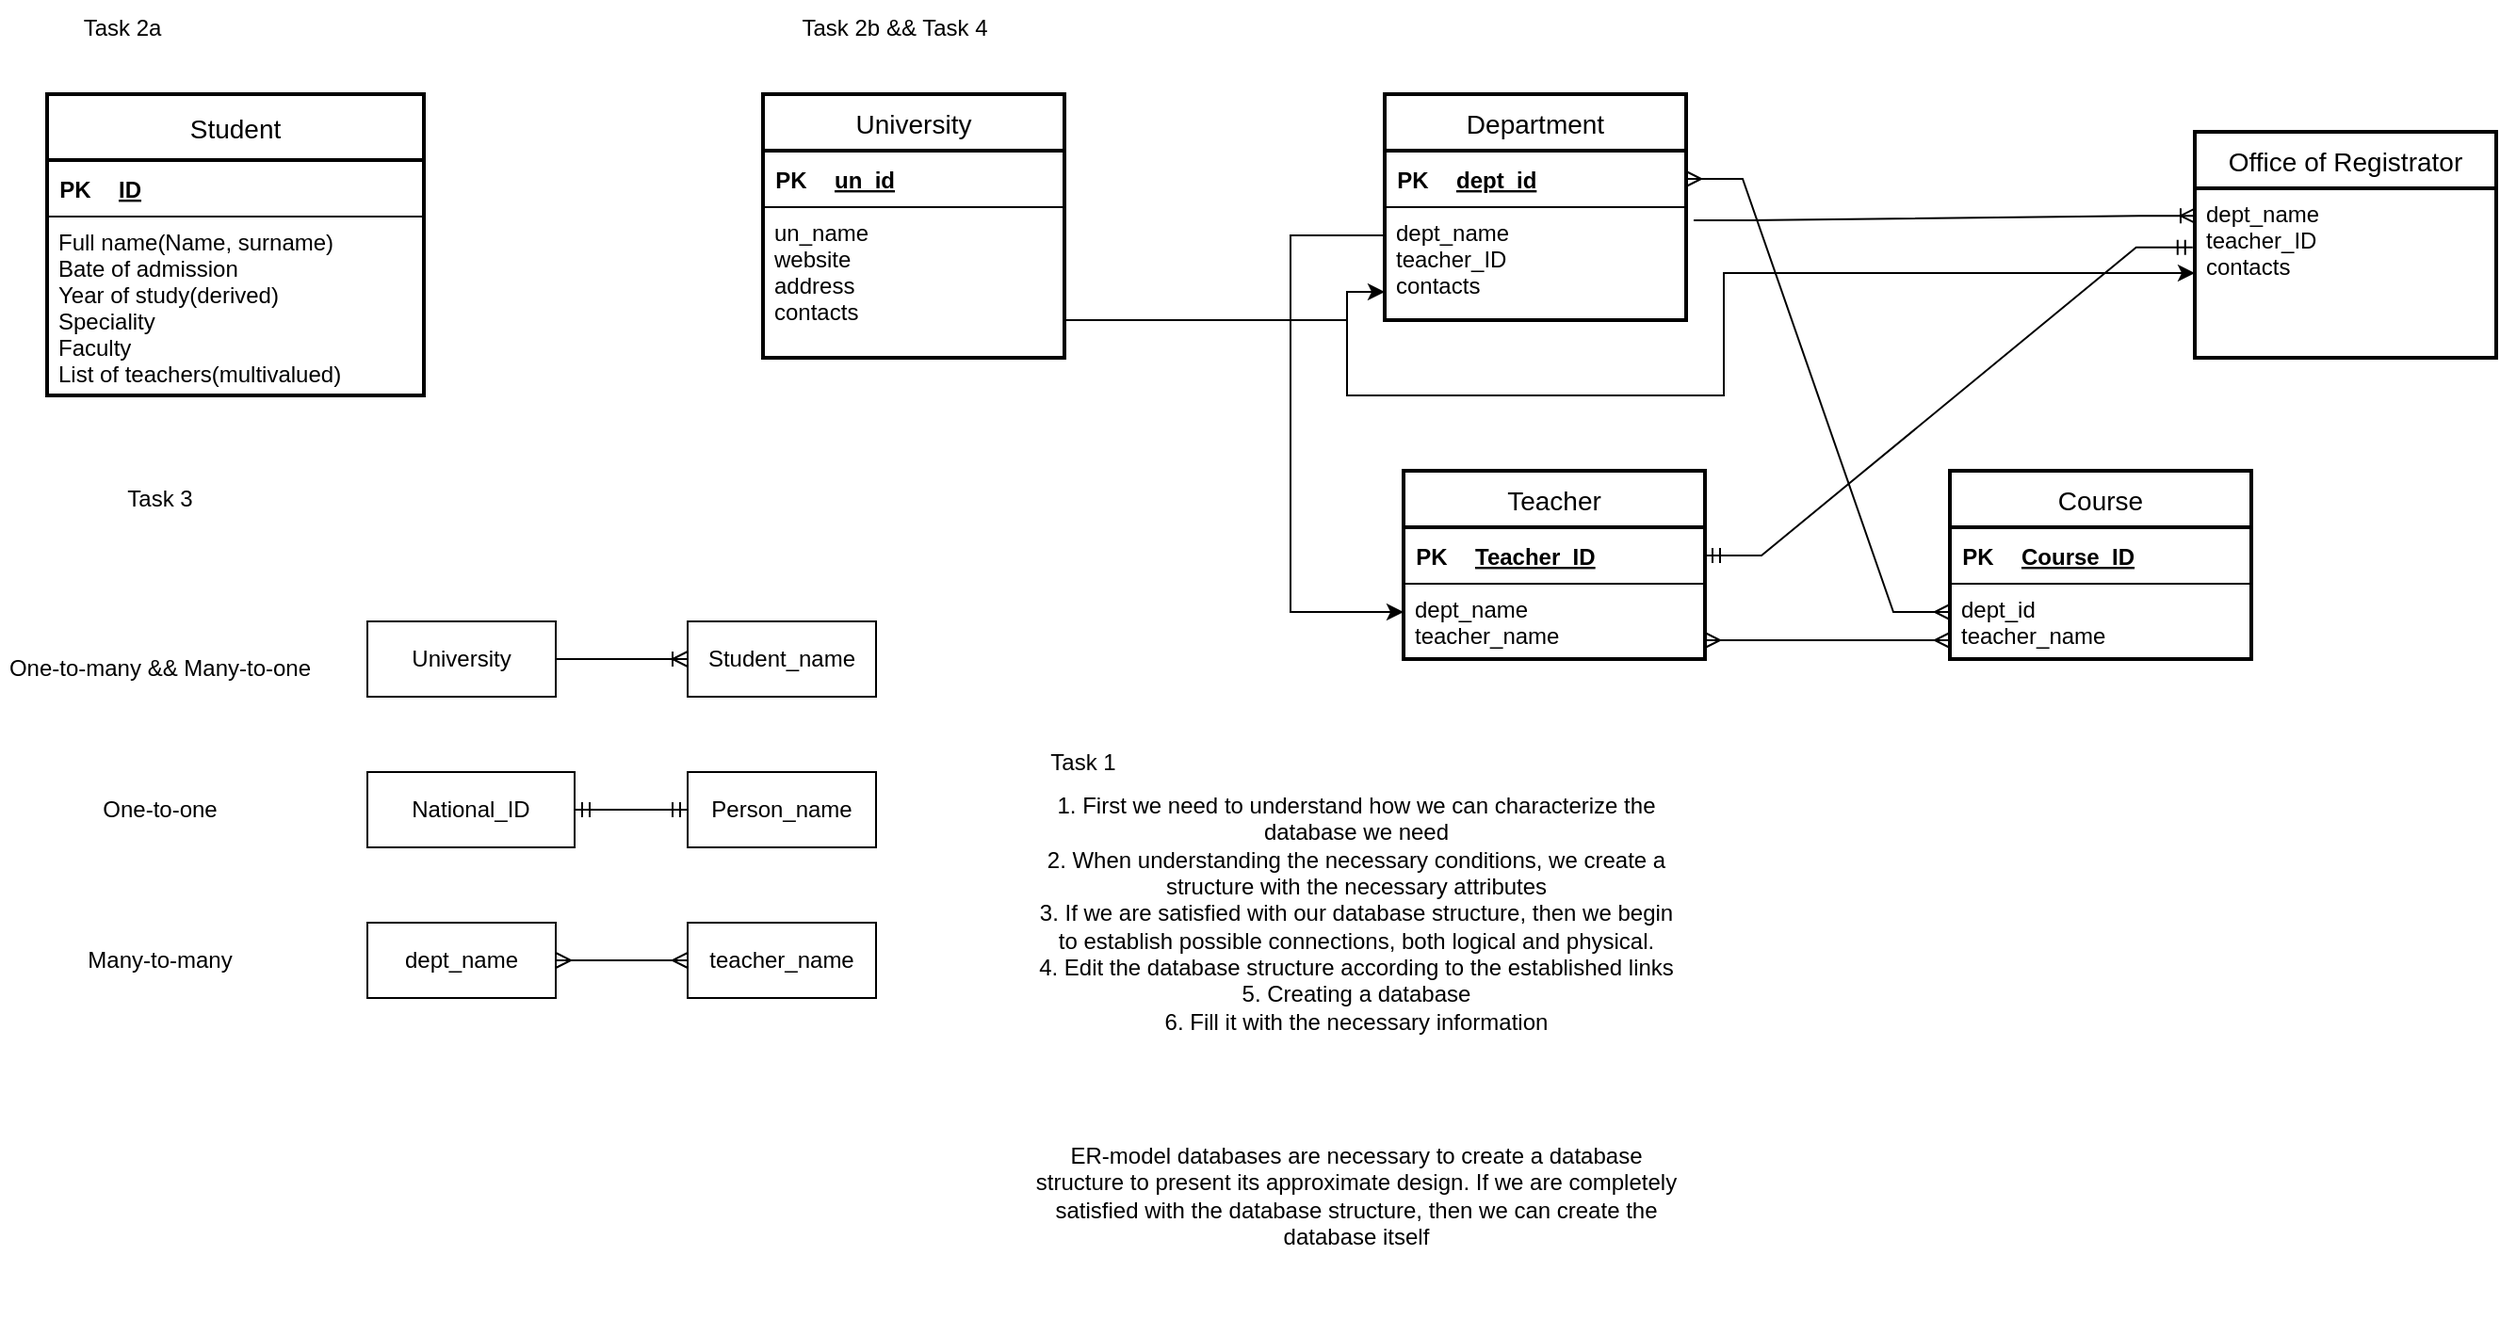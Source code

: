 <mxfile version="15.5.2" type="device"><diagram id="Ve6BQn9L8IHjh_nFwxVP" name="Page-1"><mxGraphModel dx="1483" dy="821" grid="1" gridSize="10" guides="1" tooltips="1" connect="1" arrows="1" fold="1" page="1" pageScale="1" pageWidth="827" pageHeight="1169" math="0" shadow="0"><root><mxCell id="0"/><mxCell id="1" parent="0"/><mxCell id="OKURAn08IgVgDn2FkXh5-15" value="Student" style="swimlane;childLayout=stackLayout;horizontal=1;startSize=35;horizontalStack=0;rounded=0;fontSize=14;fontStyle=0;strokeWidth=2;resizeParent=0;resizeLast=1;shadow=0;dashed=0;align=center;swimlaneLine=1;labelBackgroundColor=none;" parent="1" vertex="1"><mxGeometry x="40" y="80" width="200" height="160" as="geometry"/></mxCell><mxCell id="OKURAn08IgVgDn2FkXh5-39" value="" style="shape=table;startSize=0;container=1;collapsible=1;childLayout=tableLayout;fixedRows=1;rowLines=0;fontStyle=0;align=center;resizeLast=1;strokeColor=none;fillColor=none;rounded=0;labelBackgroundColor=none;" parent="OKURAn08IgVgDn2FkXh5-15" vertex="1"><mxGeometry y="35" width="200" height="30" as="geometry"/></mxCell><mxCell id="OKURAn08IgVgDn2FkXh5-40" value="" style="shape=partialRectangle;collapsible=0;dropTarget=0;pointerEvents=0;fillColor=none;top=0;left=0;bottom=1;right=0;points=[[0,0.5],[1,0.5]];portConstraint=eastwest;rounded=0;labelBackgroundColor=none;" parent="OKURAn08IgVgDn2FkXh5-39" vertex="1"><mxGeometry width="200" height="30" as="geometry"/></mxCell><mxCell id="OKURAn08IgVgDn2FkXh5-41" value="PK" style="shape=partialRectangle;connectable=0;fillColor=none;top=0;left=0;bottom=0;right=0;fontStyle=1;overflow=hidden;rounded=0;labelBackgroundColor=none;" parent="OKURAn08IgVgDn2FkXh5-40" vertex="1"><mxGeometry width="30" height="30" as="geometry"><mxRectangle width="30" height="30" as="alternateBounds"/></mxGeometry></mxCell><mxCell id="OKURAn08IgVgDn2FkXh5-42" value="ID" style="shape=partialRectangle;connectable=0;fillColor=none;top=0;left=0;bottom=0;right=0;align=left;spacingLeft=6;fontStyle=5;overflow=hidden;rounded=0;labelBackgroundColor=none;" parent="OKURAn08IgVgDn2FkXh5-40" vertex="1"><mxGeometry x="30" width="170" height="30" as="geometry"><mxRectangle width="170" height="30" as="alternateBounds"/></mxGeometry></mxCell><mxCell id="OKURAn08IgVgDn2FkXh5-16" value="Full name(Name, surname)&#10;Вate of admission&#10;Year of study(derived)&#10;Speciality&#10;Faculty&#10;List of teachers(multivalued)&#10;" style="align=left;strokeColor=none;fillColor=none;spacingLeft=4;fontSize=12;verticalAlign=top;resizable=0;rotatable=0;part=1;fontStyle=0" parent="OKURAn08IgVgDn2FkXh5-15" vertex="1"><mxGeometry y="65" width="200" height="95" as="geometry"/></mxCell><mxCell id="OKURAn08IgVgDn2FkXh5-43" value="University" style="swimlane;childLayout=stackLayout;horizontal=1;startSize=30;horizontalStack=0;rounded=0;fontSize=14;fontStyle=0;strokeWidth=2;resizeParent=0;resizeLast=1;shadow=0;dashed=0;align=center;labelBackgroundColor=none;" parent="1" vertex="1"><mxGeometry x="420" y="80" width="160" height="140" as="geometry"/></mxCell><mxCell id="OKURAn08IgVgDn2FkXh5-47" value="" style="shape=table;startSize=0;container=1;collapsible=1;childLayout=tableLayout;fixedRows=1;rowLines=0;fontStyle=0;align=center;resizeLast=1;strokeColor=none;fillColor=none;rounded=0;labelBackgroundColor=none;" parent="OKURAn08IgVgDn2FkXh5-43" vertex="1"><mxGeometry y="30" width="160" height="30" as="geometry"/></mxCell><mxCell id="OKURAn08IgVgDn2FkXh5-48" value="" style="shape=partialRectangle;collapsible=0;dropTarget=0;pointerEvents=0;fillColor=none;top=0;left=0;bottom=1;right=0;points=[[0,0.5],[1,0.5]];portConstraint=eastwest;rounded=0;labelBackgroundColor=none;" parent="OKURAn08IgVgDn2FkXh5-47" vertex="1"><mxGeometry width="160" height="30" as="geometry"/></mxCell><mxCell id="OKURAn08IgVgDn2FkXh5-49" value="PK" style="shape=partialRectangle;connectable=0;fillColor=none;top=0;left=0;bottom=0;right=0;fontStyle=1;overflow=hidden;rounded=0;labelBackgroundColor=none;" parent="OKURAn08IgVgDn2FkXh5-48" vertex="1"><mxGeometry width="30" height="30" as="geometry"><mxRectangle width="30" height="30" as="alternateBounds"/></mxGeometry></mxCell><mxCell id="OKURAn08IgVgDn2FkXh5-50" value="un_id" style="shape=partialRectangle;connectable=0;fillColor=none;top=0;left=0;bottom=0;right=0;align=left;spacingLeft=6;fontStyle=5;overflow=hidden;rounded=0;labelBackgroundColor=none;" parent="OKURAn08IgVgDn2FkXh5-48" vertex="1"><mxGeometry x="30" width="130" height="30" as="geometry"><mxRectangle width="130" height="30" as="alternateBounds"/></mxGeometry></mxCell><mxCell id="OKURAn08IgVgDn2FkXh5-44" value="un_name&#10;website&#10;address&#10;contacts" style="align=left;strokeColor=none;fillColor=none;spacingLeft=4;fontSize=12;verticalAlign=top;resizable=0;rotatable=0;part=1;rounded=0;labelBackgroundColor=none;" parent="OKURAn08IgVgDn2FkXh5-43" vertex="1"><mxGeometry y="60" width="160" height="80" as="geometry"/></mxCell><mxCell id="OKURAn08IgVgDn2FkXh5-45" value="Task 2a" style="text;html=1;strokeColor=none;fillColor=none;align=center;verticalAlign=middle;whiteSpace=wrap;rounded=0;labelBackgroundColor=none;" parent="1" vertex="1"><mxGeometry x="50" y="30" width="60" height="30" as="geometry"/></mxCell><mxCell id="OKURAn08IgVgDn2FkXh5-46" value="Task 2b &amp;amp;&amp;amp; Task 4" style="text;html=1;strokeColor=none;fillColor=none;align=center;verticalAlign=middle;whiteSpace=wrap;rounded=0;labelBackgroundColor=none;" parent="1" vertex="1"><mxGeometry x="430" y="30" width="120" height="30" as="geometry"/></mxCell><mxCell id="OKURAn08IgVgDn2FkXh5-51" value="Department" style="swimlane;childLayout=stackLayout;horizontal=1;startSize=30;horizontalStack=0;rounded=0;fontSize=14;fontStyle=0;strokeWidth=2;resizeParent=0;resizeLast=1;shadow=0;dashed=0;align=center;labelBackgroundColor=none;" parent="1" vertex="1"><mxGeometry x="750" y="80" width="160" height="120" as="geometry"/></mxCell><mxCell id="OKURAn08IgVgDn2FkXh5-52" value="" style="shape=table;startSize=0;container=1;collapsible=1;childLayout=tableLayout;fixedRows=1;rowLines=0;fontStyle=0;align=center;resizeLast=1;strokeColor=none;fillColor=none;rounded=0;labelBackgroundColor=none;" parent="OKURAn08IgVgDn2FkXh5-51" vertex="1"><mxGeometry y="30" width="160" height="30" as="geometry"/></mxCell><mxCell id="OKURAn08IgVgDn2FkXh5-53" value="" style="shape=partialRectangle;collapsible=0;dropTarget=0;pointerEvents=0;fillColor=none;top=0;left=0;bottom=1;right=0;points=[[0,0.5],[1,0.5]];portConstraint=eastwest;rounded=0;labelBackgroundColor=none;" parent="OKURAn08IgVgDn2FkXh5-52" vertex="1"><mxGeometry width="160" height="30" as="geometry"/></mxCell><mxCell id="OKURAn08IgVgDn2FkXh5-54" value="PK" style="shape=partialRectangle;connectable=0;fillColor=none;top=0;left=0;bottom=0;right=0;fontStyle=1;overflow=hidden;rounded=0;labelBackgroundColor=none;" parent="OKURAn08IgVgDn2FkXh5-53" vertex="1"><mxGeometry width="30" height="30" as="geometry"><mxRectangle width="30" height="30" as="alternateBounds"/></mxGeometry></mxCell><mxCell id="OKURAn08IgVgDn2FkXh5-55" value="dept_id" style="shape=partialRectangle;connectable=0;fillColor=none;top=0;left=0;bottom=0;right=0;align=left;spacingLeft=6;fontStyle=5;overflow=hidden;rounded=0;labelBackgroundColor=none;" parent="OKURAn08IgVgDn2FkXh5-53" vertex="1"><mxGeometry x="30" width="130" height="30" as="geometry"><mxRectangle width="130" height="30" as="alternateBounds"/></mxGeometry></mxCell><mxCell id="OKURAn08IgVgDn2FkXh5-56" value="dept_name&#10;teacher_ID&#10;contacts" style="align=left;strokeColor=none;fillColor=none;spacingLeft=4;fontSize=12;verticalAlign=top;resizable=0;rotatable=0;part=1;rounded=0;labelBackgroundColor=none;" parent="OKURAn08IgVgDn2FkXh5-51" vertex="1"><mxGeometry y="60" width="160" height="60" as="geometry"/></mxCell><mxCell id="OKURAn08IgVgDn2FkXh5-57" value="Teacher" style="swimlane;childLayout=stackLayout;horizontal=1;startSize=30;horizontalStack=0;rounded=0;fontSize=14;fontStyle=0;strokeWidth=2;resizeParent=0;resizeLast=1;shadow=0;dashed=0;align=center;labelBackgroundColor=none;" parent="1" vertex="1"><mxGeometry x="760" y="280" width="160" height="100" as="geometry"/></mxCell><mxCell id="OKURAn08IgVgDn2FkXh5-58" value="" style="shape=table;startSize=0;container=1;collapsible=1;childLayout=tableLayout;fixedRows=1;rowLines=0;fontStyle=0;align=center;resizeLast=1;strokeColor=none;fillColor=none;rounded=0;labelBackgroundColor=none;" parent="OKURAn08IgVgDn2FkXh5-57" vertex="1"><mxGeometry y="30" width="160" height="30" as="geometry"/></mxCell><mxCell id="OKURAn08IgVgDn2FkXh5-59" value="" style="shape=partialRectangle;collapsible=0;dropTarget=0;pointerEvents=0;fillColor=none;top=0;left=0;bottom=1;right=0;points=[[0,0.5],[1,0.5]];portConstraint=eastwest;rounded=0;labelBackgroundColor=none;" parent="OKURAn08IgVgDn2FkXh5-58" vertex="1"><mxGeometry width="160" height="30" as="geometry"/></mxCell><mxCell id="OKURAn08IgVgDn2FkXh5-60" value="PK" style="shape=partialRectangle;connectable=0;fillColor=none;top=0;left=0;bottom=0;right=0;fontStyle=1;overflow=hidden;rounded=0;labelBackgroundColor=none;" parent="OKURAn08IgVgDn2FkXh5-59" vertex="1"><mxGeometry width="30" height="30" as="geometry"><mxRectangle width="30" height="30" as="alternateBounds"/></mxGeometry></mxCell><mxCell id="OKURAn08IgVgDn2FkXh5-61" value="Teacher_ID" style="shape=partialRectangle;connectable=0;fillColor=none;top=0;left=0;bottom=0;right=0;align=left;spacingLeft=6;fontStyle=5;overflow=hidden;rounded=0;labelBackgroundColor=none;" parent="OKURAn08IgVgDn2FkXh5-59" vertex="1"><mxGeometry x="30" width="130" height="30" as="geometry"><mxRectangle width="130" height="30" as="alternateBounds"/></mxGeometry></mxCell><mxCell id="OKURAn08IgVgDn2FkXh5-62" value="dept_name&#10;teacher_name" style="align=left;strokeColor=none;fillColor=none;spacingLeft=4;fontSize=12;verticalAlign=top;resizable=0;rotatable=0;part=1;rounded=0;labelBackgroundColor=none;" parent="OKURAn08IgVgDn2FkXh5-57" vertex="1"><mxGeometry y="60" width="160" height="40" as="geometry"/></mxCell><mxCell id="OKURAn08IgVgDn2FkXh5-63" value="Course" style="swimlane;childLayout=stackLayout;horizontal=1;startSize=30;horizontalStack=0;rounded=0;fontSize=14;fontStyle=0;strokeWidth=2;resizeParent=0;resizeLast=1;shadow=0;dashed=0;align=center;labelBackgroundColor=none;" parent="1" vertex="1"><mxGeometry x="1050" y="280" width="160" height="100" as="geometry"/></mxCell><mxCell id="OKURAn08IgVgDn2FkXh5-64" value="" style="shape=table;startSize=0;container=1;collapsible=1;childLayout=tableLayout;fixedRows=1;rowLines=0;fontStyle=0;align=center;resizeLast=1;strokeColor=none;fillColor=none;rounded=0;labelBackgroundColor=none;" parent="OKURAn08IgVgDn2FkXh5-63" vertex="1"><mxGeometry y="30" width="160" height="30" as="geometry"/></mxCell><mxCell id="OKURAn08IgVgDn2FkXh5-65" value="" style="shape=partialRectangle;collapsible=0;dropTarget=0;pointerEvents=0;fillColor=none;top=0;left=0;bottom=1;right=0;points=[[0,0.5],[1,0.5]];portConstraint=eastwest;rounded=0;labelBackgroundColor=none;" parent="OKURAn08IgVgDn2FkXh5-64" vertex="1"><mxGeometry width="160" height="30" as="geometry"/></mxCell><mxCell id="OKURAn08IgVgDn2FkXh5-66" value="PK" style="shape=partialRectangle;connectable=0;fillColor=none;top=0;left=0;bottom=0;right=0;fontStyle=1;overflow=hidden;rounded=0;labelBackgroundColor=none;" parent="OKURAn08IgVgDn2FkXh5-65" vertex="1"><mxGeometry width="30" height="30" as="geometry"><mxRectangle width="30" height="30" as="alternateBounds"/></mxGeometry></mxCell><mxCell id="OKURAn08IgVgDn2FkXh5-67" value="Course_ID" style="shape=partialRectangle;connectable=0;fillColor=none;top=0;left=0;bottom=0;right=0;align=left;spacingLeft=6;fontStyle=5;overflow=hidden;rounded=0;labelBackgroundColor=none;" parent="OKURAn08IgVgDn2FkXh5-65" vertex="1"><mxGeometry x="30" width="130" height="30" as="geometry"><mxRectangle width="130" height="30" as="alternateBounds"/></mxGeometry></mxCell><mxCell id="OKURAn08IgVgDn2FkXh5-68" value="dept_id&#10;teacher_name" style="align=left;strokeColor=none;fillColor=none;spacingLeft=4;fontSize=12;verticalAlign=top;resizable=0;rotatable=0;part=1;rounded=0;labelBackgroundColor=none;" parent="OKURAn08IgVgDn2FkXh5-63" vertex="1"><mxGeometry y="60" width="160" height="40" as="geometry"/></mxCell><mxCell id="OKURAn08IgVgDn2FkXh5-69" value="Office of Registrator" style="swimlane;childLayout=stackLayout;horizontal=1;startSize=30;horizontalStack=0;rounded=0;fontSize=14;fontStyle=0;strokeWidth=2;resizeParent=0;resizeLast=1;shadow=0;dashed=0;align=center;labelBackgroundColor=none;" parent="1" vertex="1"><mxGeometry x="1180" y="100" width="160" height="120" as="geometry"/></mxCell><mxCell id="OKURAn08IgVgDn2FkXh5-74" value="dept_name&#10;teacher_ID&#10;contacts" style="align=left;strokeColor=none;fillColor=none;spacingLeft=4;fontSize=12;verticalAlign=top;resizable=0;rotatable=0;part=1;rounded=0;labelBackgroundColor=none;" parent="OKURAn08IgVgDn2FkXh5-69" vertex="1"><mxGeometry y="30" width="160" height="90" as="geometry"/></mxCell><mxCell id="OKURAn08IgVgDn2FkXh5-75" value="Task 3" style="text;html=1;strokeColor=none;fillColor=none;align=center;verticalAlign=middle;whiteSpace=wrap;rounded=0;labelBackgroundColor=none;" parent="1" vertex="1"><mxGeometry x="70" y="280" width="60" height="30" as="geometry"/></mxCell><mxCell id="OKURAn08IgVgDn2FkXh5-76" value="One-to-many &amp;amp;&amp;amp; Many-to-one" style="text;html=1;strokeColor=none;fillColor=none;align=center;verticalAlign=middle;whiteSpace=wrap;rounded=0;labelBackgroundColor=none;" parent="1" vertex="1"><mxGeometry x="15" y="370" width="170" height="30" as="geometry"/></mxCell><mxCell id="OKURAn08IgVgDn2FkXh5-79" value="" style="edgeStyle=entityRelationEdgeStyle;fontSize=12;html=1;endArrow=ERoneToMany;rounded=0;exitX=1.025;exitY=0.117;exitDx=0;exitDy=0;exitPerimeter=0;entryX=0.003;entryY=0.162;entryDx=0;entryDy=0;entryPerimeter=0;" parent="1" source="OKURAn08IgVgDn2FkXh5-56" target="OKURAn08IgVgDn2FkXh5-74" edge="1"><mxGeometry width="100" height="100" relative="1" as="geometry"><mxPoint x="790" y="170" as="sourcePoint"/><mxPoint x="870" y="370" as="targetPoint"/></mxGeometry></mxCell><mxCell id="OKURAn08IgVgDn2FkXh5-82" style="edgeStyle=orthogonalEdgeStyle;rounded=0;orthogonalLoop=1;jettySize=auto;html=1;exitX=1;exitY=0.75;exitDx=0;exitDy=0;entryX=0;entryY=0.75;entryDx=0;entryDy=0;" parent="1" source="OKURAn08IgVgDn2FkXh5-44" target="OKURAn08IgVgDn2FkXh5-56" edge="1"><mxGeometry relative="1" as="geometry"><Array as="points"><mxPoint x="730" y="200"/><mxPoint x="730" y="185"/></Array></mxGeometry></mxCell><mxCell id="OKURAn08IgVgDn2FkXh5-83" value="" style="edgeStyle=entityRelationEdgeStyle;fontSize=12;html=1;endArrow=ERmany;startArrow=ERmany;rounded=0;exitX=1;exitY=0.5;exitDx=0;exitDy=0;entryX=0;entryY=0.75;entryDx=0;entryDy=0;" parent="1" source="OKURAn08IgVgDn2FkXh5-53" target="OKURAn08IgVgDn2FkXh5-63" edge="1"><mxGeometry width="100" height="100" relative="1" as="geometry"><mxPoint x="810" y="370" as="sourcePoint"/><mxPoint x="910" y="270" as="targetPoint"/></mxGeometry></mxCell><mxCell id="OKURAn08IgVgDn2FkXh5-84" value="" style="edgeStyle=entityRelationEdgeStyle;fontSize=12;html=1;endArrow=ERmany;startArrow=ERmany;rounded=0;exitX=1;exitY=0.75;exitDx=0;exitDy=0;entryX=0;entryY=0.75;entryDx=0;entryDy=0;" parent="1" source="OKURAn08IgVgDn2FkXh5-62" target="OKURAn08IgVgDn2FkXh5-68" edge="1"><mxGeometry width="100" height="100" relative="1" as="geometry"><mxPoint x="810" y="370" as="sourcePoint"/><mxPoint x="910" y="270" as="targetPoint"/></mxGeometry></mxCell><mxCell id="OKURAn08IgVgDn2FkXh5-86" value="" style="edgeStyle=entityRelationEdgeStyle;fontSize=12;html=1;endArrow=ERmandOne;startArrow=ERmandOne;rounded=0;exitX=1;exitY=0.5;exitDx=0;exitDy=0;entryX=-0.007;entryY=0.349;entryDx=0;entryDy=0;entryPerimeter=0;" parent="1" source="OKURAn08IgVgDn2FkXh5-59" target="OKURAn08IgVgDn2FkXh5-74" edge="1"><mxGeometry width="100" height="100" relative="1" as="geometry"><mxPoint x="590" y="510" as="sourcePoint"/><mxPoint x="690" y="410" as="targetPoint"/></mxGeometry></mxCell><mxCell id="OKURAn08IgVgDn2FkXh5-87" style="edgeStyle=orthogonalEdgeStyle;rounded=0;orthogonalLoop=1;jettySize=auto;html=1;exitX=1;exitY=0.75;exitDx=0;exitDy=0;entryX=0;entryY=0.5;entryDx=0;entryDy=0;" parent="1" source="OKURAn08IgVgDn2FkXh5-44" target="OKURAn08IgVgDn2FkXh5-74" edge="1"><mxGeometry relative="1" as="geometry"><Array as="points"><mxPoint x="730" y="200"/><mxPoint x="730" y="240"/><mxPoint x="930" y="240"/><mxPoint x="930" y="175"/></Array></mxGeometry></mxCell><mxCell id="OKURAn08IgVgDn2FkXh5-88" style="edgeStyle=orthogonalEdgeStyle;rounded=0;orthogonalLoop=1;jettySize=auto;html=1;exitX=0;exitY=0.25;exitDx=0;exitDy=0;entryX=0;entryY=0.75;entryDx=0;entryDy=0;" parent="1" source="OKURAn08IgVgDn2FkXh5-56" target="OKURAn08IgVgDn2FkXh5-57" edge="1"><mxGeometry relative="1" as="geometry"><Array as="points"><mxPoint x="700" y="155"/><mxPoint x="700" y="355"/></Array></mxGeometry></mxCell><mxCell id="OKURAn08IgVgDn2FkXh5-89" value="National_ID" style="whiteSpace=wrap;html=1;align=center;rounded=0;labelBackgroundColor=none;" parent="1" vertex="1"><mxGeometry x="210" y="440" width="110" height="40" as="geometry"/></mxCell><mxCell id="OKURAn08IgVgDn2FkXh5-90" value="" style="edgeStyle=entityRelationEdgeStyle;fontSize=12;html=1;endArrow=ERmandOne;startArrow=ERmandOne;rounded=0;exitX=1;exitY=0.5;exitDx=0;exitDy=0;" parent="1" source="OKURAn08IgVgDn2FkXh5-89" target="OKURAn08IgVgDn2FkXh5-91" edge="1"><mxGeometry width="100" height="100" relative="1" as="geometry"><mxPoint x="330" y="640" as="sourcePoint"/><mxPoint x="430" y="545" as="targetPoint"/></mxGeometry></mxCell><mxCell id="OKURAn08IgVgDn2FkXh5-91" value="Person_name" style="whiteSpace=wrap;html=1;align=center;rounded=0;labelBackgroundColor=none;" parent="1" vertex="1"><mxGeometry x="380" y="440" width="100" height="40" as="geometry"/></mxCell><mxCell id="OKURAn08IgVgDn2FkXh5-92" value="University" style="whiteSpace=wrap;html=1;align=center;rounded=0;labelBackgroundColor=none;" parent="1" vertex="1"><mxGeometry x="210" y="360" width="100" height="40" as="geometry"/></mxCell><mxCell id="OKURAn08IgVgDn2FkXh5-93" value="" style="edgeStyle=entityRelationEdgeStyle;fontSize=12;html=1;endArrow=ERoneToMany;rounded=0;exitX=1;exitY=0.5;exitDx=0;exitDy=0;" parent="1" source="OKURAn08IgVgDn2FkXh5-92" target="OKURAn08IgVgDn2FkXh5-94" edge="1"><mxGeometry width="100" height="100" relative="1" as="geometry"><mxPoint x="340" y="640" as="sourcePoint"/><mxPoint x="440" y="540" as="targetPoint"/></mxGeometry></mxCell><mxCell id="OKURAn08IgVgDn2FkXh5-94" value="Student_name" style="whiteSpace=wrap;html=1;align=center;rounded=0;labelBackgroundColor=none;" parent="1" vertex="1"><mxGeometry x="380" y="360" width="100" height="40" as="geometry"/></mxCell><mxCell id="OKURAn08IgVgDn2FkXh5-95" value="One-to-one" style="text;html=1;strokeColor=none;fillColor=none;align=center;verticalAlign=middle;whiteSpace=wrap;rounded=0;labelBackgroundColor=none;" parent="1" vertex="1"><mxGeometry x="15" y="445" width="170" height="30" as="geometry"/></mxCell><mxCell id="OKURAn08IgVgDn2FkXh5-96" value="Many-to-many" style="text;html=1;strokeColor=none;fillColor=none;align=center;verticalAlign=middle;whiteSpace=wrap;rounded=0;labelBackgroundColor=none;" parent="1" vertex="1"><mxGeometry x="15" y="525" width="170" height="30" as="geometry"/></mxCell><mxCell id="OKURAn08IgVgDn2FkXh5-97" value="dept_name" style="whiteSpace=wrap;html=1;align=center;rounded=0;labelBackgroundColor=none;" parent="1" vertex="1"><mxGeometry x="210" y="520" width="100" height="40" as="geometry"/></mxCell><mxCell id="OKURAn08IgVgDn2FkXh5-98" value="" style="edgeStyle=entityRelationEdgeStyle;fontSize=12;html=1;endArrow=ERmany;startArrow=ERmany;rounded=0;exitX=1;exitY=0.5;exitDx=0;exitDy=0;" parent="1" source="OKURAn08IgVgDn2FkXh5-97" target="OKURAn08IgVgDn2FkXh5-99" edge="1"><mxGeometry width="100" height="100" relative="1" as="geometry"><mxPoint x="340" y="790" as="sourcePoint"/><mxPoint x="440" y="690" as="targetPoint"/></mxGeometry></mxCell><mxCell id="OKURAn08IgVgDn2FkXh5-99" value="teacher_name" style="whiteSpace=wrap;html=1;align=center;rounded=0;labelBackgroundColor=none;" parent="1" vertex="1"><mxGeometry x="380" y="520" width="100" height="40" as="geometry"/></mxCell><mxCell id="OKURAn08IgVgDn2FkXh5-100" value="Task 1" style="text;html=1;strokeColor=none;fillColor=none;align=center;verticalAlign=middle;whiteSpace=wrap;rounded=0;labelBackgroundColor=none;" parent="1" vertex="1"><mxGeometry x="560" y="420" width="60" height="30" as="geometry"/></mxCell><mxCell id="OKURAn08IgVgDn2FkXh5-101" value="&lt;div&gt;1. First we need to understand how we can characterize the database we need&lt;/div&gt;&lt;div&gt;2. When understanding the necessary conditions, we create a structure with the necessary attributes&lt;/div&gt;&lt;div&gt;3. If we are satisfied with our database structure, then we begin to establish possible connections, both logical and physical.&lt;/div&gt;&lt;div&gt;4. Edit the database structure according to the established links&lt;/div&gt;&lt;div&gt;5. Creating a database&lt;/div&gt;&lt;div&gt;6. Fill it with the necessary information&lt;/div&gt;" style="text;html=1;strokeColor=none;fillColor=none;align=center;verticalAlign=middle;whiteSpace=wrap;rounded=0;labelBackgroundColor=none;" parent="1" vertex="1"><mxGeometry x="560" y="450" width="350" height="130" as="geometry"/></mxCell><mxCell id="OKURAn08IgVgDn2FkXh5-102" value="ER-model databases are necessary to create a database structure to present its approximate design. If we are completely satisfied with the database structure, then we can create the database itself" style="text;html=1;strokeColor=none;fillColor=none;align=center;verticalAlign=middle;whiteSpace=wrap;rounded=0;labelBackgroundColor=none;" parent="1" vertex="1"><mxGeometry x="560" y="600" width="350" height="130" as="geometry"/></mxCell></root></mxGraphModel></diagram></mxfile>